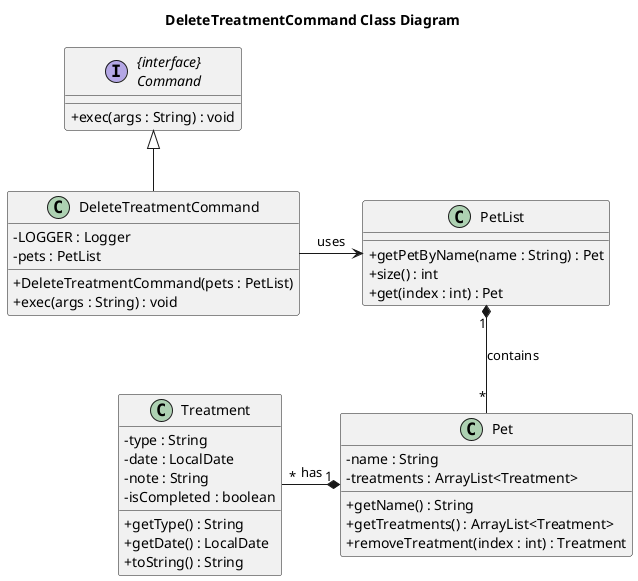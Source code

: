 @startuml
skinparam classAttributeIconSize 0
title DeleteTreatmentCommand Class Diagram

class DeleteTreatmentCommand {
    - LOGGER : Logger
    - pets : PetList
    + DeleteTreatmentCommand(pets : PetList)
    + exec(args : String) : void
}

interface "{interface}\nCommand" as Command {
    + exec(args : String) : void
}

class PetList {
    + getPetByName(name : String) : Pet
    + size() : int
    + get(index : int) : Pet
}

class Pet {
    - name : String
    - treatments : ArrayList<Treatment>
    + getName() : String
    + getTreatments() : ArrayList<Treatment>
    + removeTreatment(index : int) : Treatment
}

class Treatment {
    - type : String
    - date : LocalDate
    - note : String
    - isCompleted : boolean
    + getType() : String
    + getDate() : LocalDate
    + toString() : String
}

Command <|-- DeleteTreatmentCommand
DeleteTreatmentCommand -right-> PetList : uses
PetList "1" *-- "*" Pet : contains
Pet "1" *-left- "*" Treatment : has

@enduml
